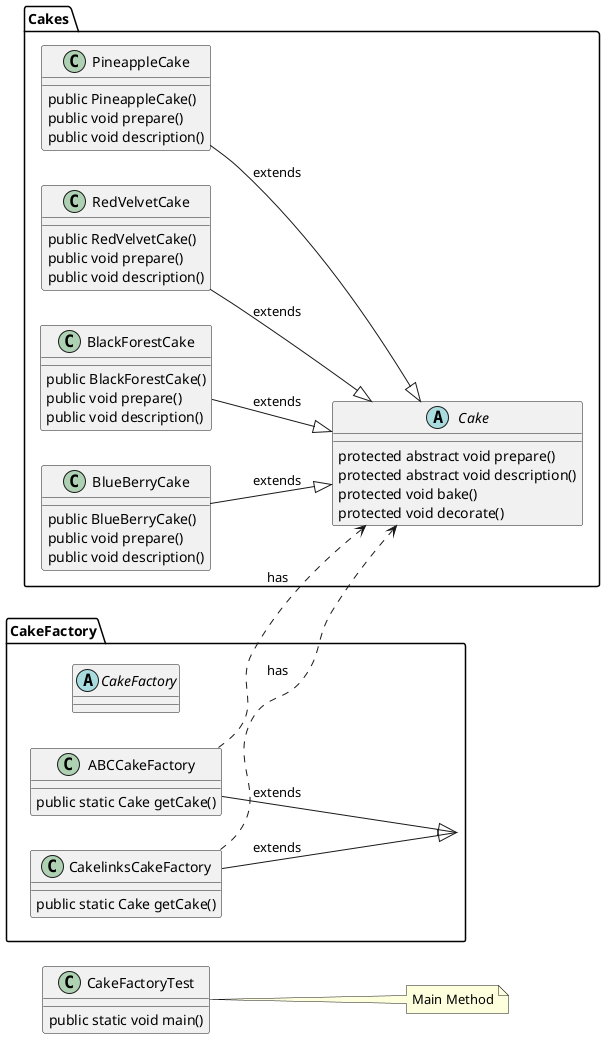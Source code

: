 @startuml

left to right direction
package Cakes
{
 abstract class Cake{
 protected abstract void prepare()
    protected abstract void description()
    protected void bake()
    protected void decorate()
 }
class BlackForestCake
{
public BlackForestCake()
 public void prepare()
 public void description()
}
class BlueBerryCake
{
public BlueBerryCake()
 public void prepare()
 public void description()
}
class PineappleCake
{
public PineappleCake()
 public void prepare()
 public void description()
}
class RedVelvetCake
{
public RedVelvetCake()
public void prepare()
 public void description()
}
}

BlackForestCake --|> Cake : extends
RedVelvetCake --|> Cake : extends
PineappleCake --|> Cake : extends
BlueBerryCake --|> Cake : extends

package CakeFactory
{
abstract class CakeFactory
{
}
 class ABCCakeFactory
 {
 public static Cake getCake()
 }
 class CakelinksCakeFactory
 {
 public static Cake getCake()
 }

}

ABCCakeFactory --|> CakeFactory : extends
ABCCakeFactory ..> Cake : has
CakelinksCakeFactory ..> Cake : has
CakelinksCakeFactory --|> CakeFactory : extends

class CakeFactoryTest
{
public static void main()
}
note right : Main Method

@enduml